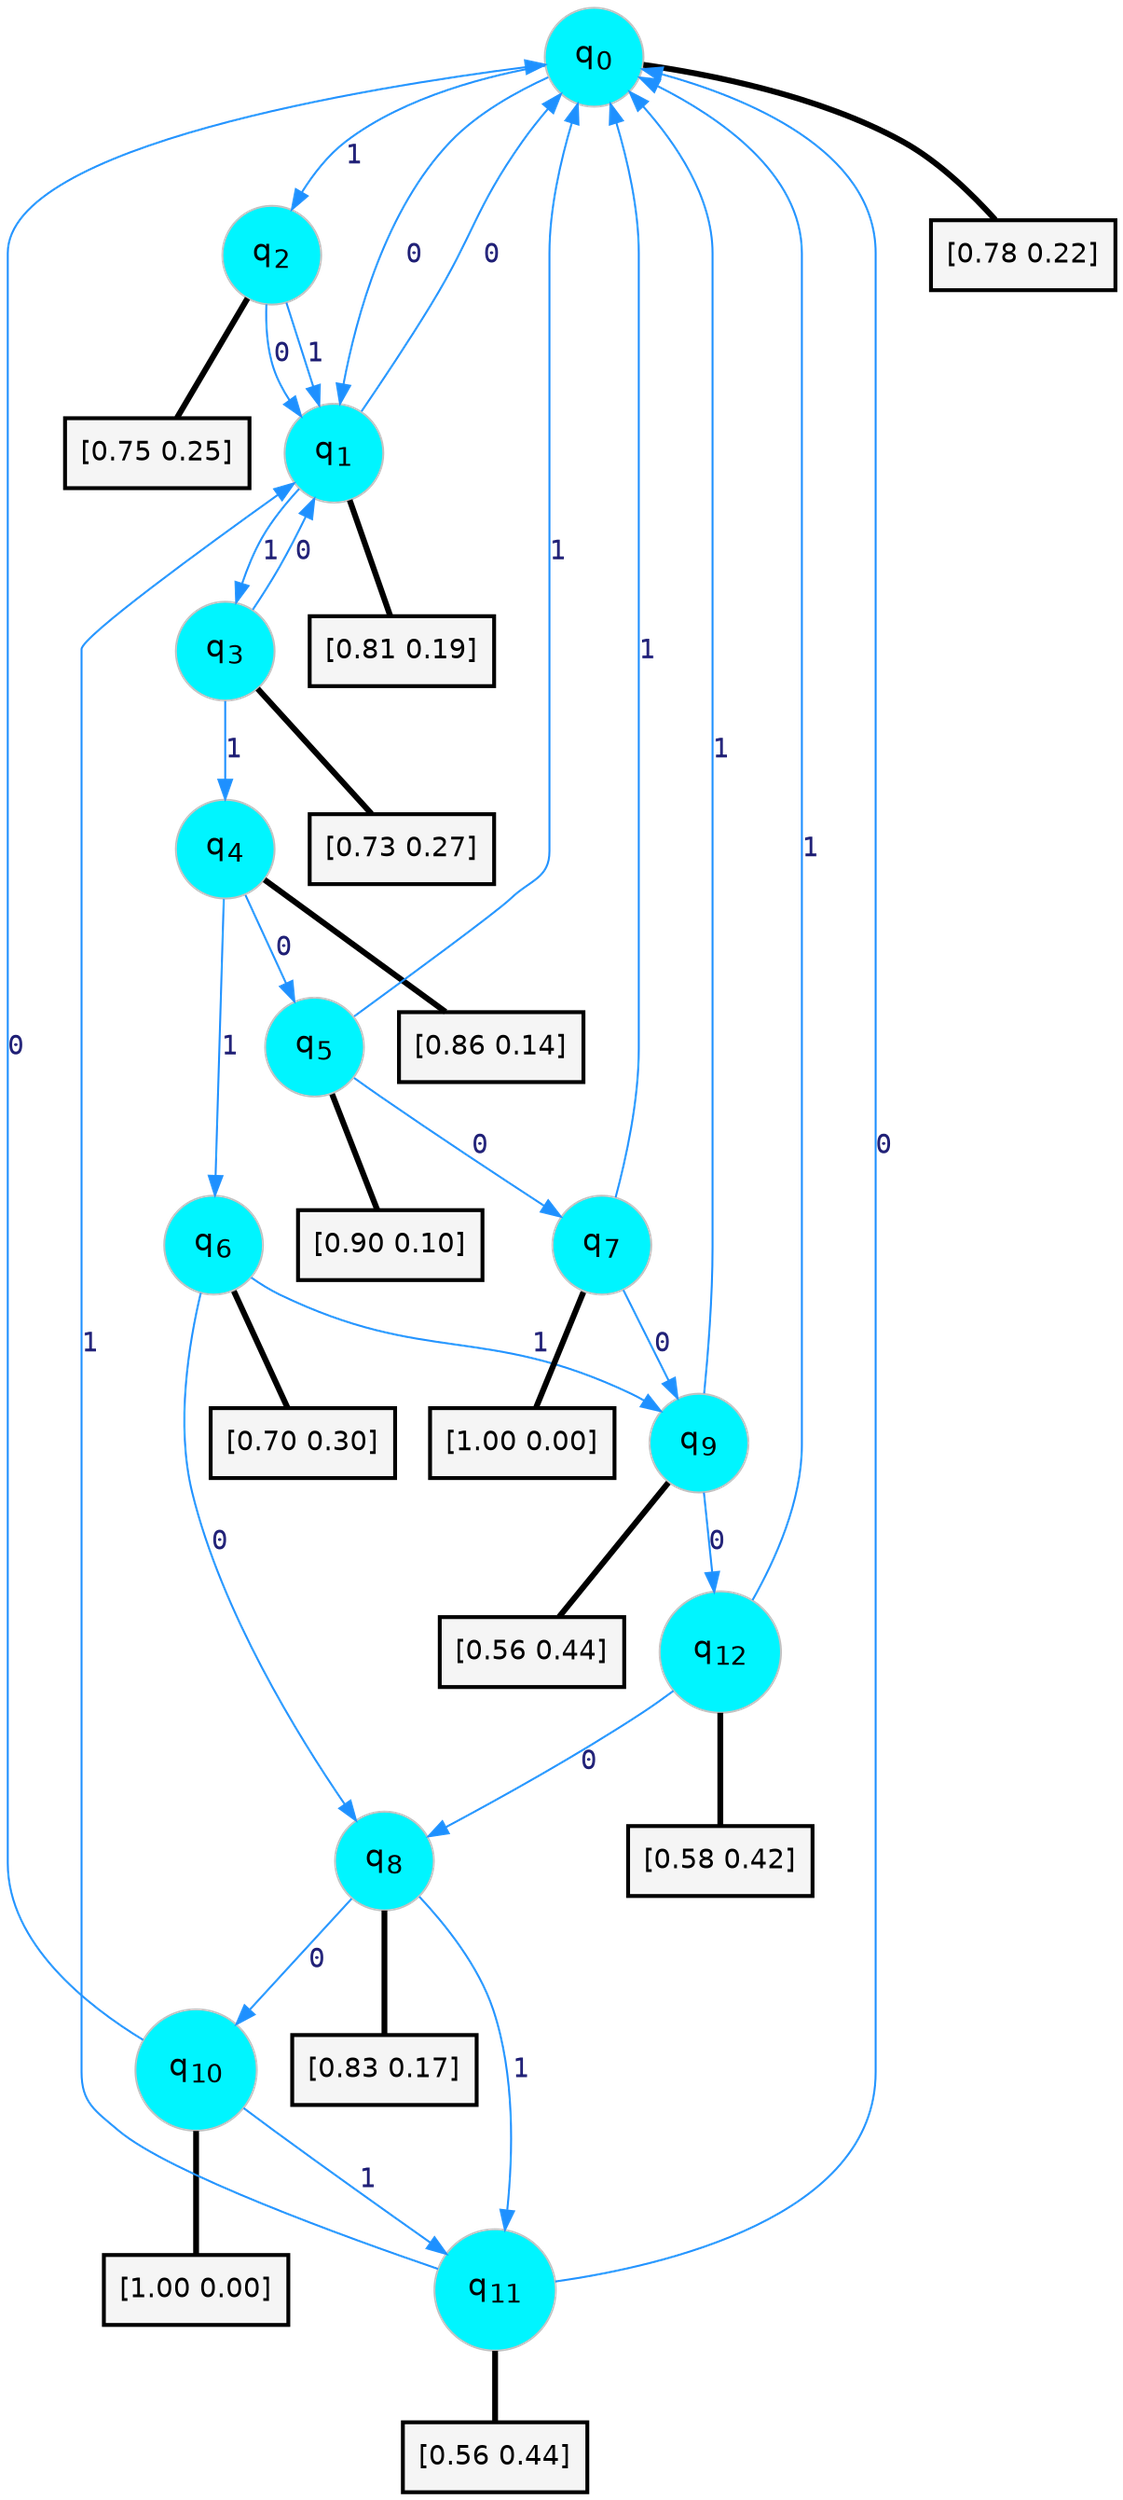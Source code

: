 digraph G {
graph [
bgcolor=transparent, dpi=300, rankdir=TD, size="40,25"];
node [
color=gray, fillcolor=turquoise1, fontcolor=black, fontname=Helvetica, fontsize=16, fontweight=bold, shape=circle, style=filled];
edge [
arrowsize=1, color=dodgerblue1, fontcolor=midnightblue, fontname=courier, fontweight=bold, penwidth=1, style=solid, weight=20];
0[label=<q<SUB>0</SUB>>];
1[label=<q<SUB>1</SUB>>];
2[label=<q<SUB>2</SUB>>];
3[label=<q<SUB>3</SUB>>];
4[label=<q<SUB>4</SUB>>];
5[label=<q<SUB>5</SUB>>];
6[label=<q<SUB>6</SUB>>];
7[label=<q<SUB>7</SUB>>];
8[label=<q<SUB>8</SUB>>];
9[label=<q<SUB>9</SUB>>];
10[label=<q<SUB>10</SUB>>];
11[label=<q<SUB>11</SUB>>];
12[label=<q<SUB>12</SUB>>];
13[label="[0.78 0.22]", shape=box,fontcolor=black, fontname=Helvetica, fontsize=14, penwidth=2, fillcolor=whitesmoke,color=black];
14[label="[0.81 0.19]", shape=box,fontcolor=black, fontname=Helvetica, fontsize=14, penwidth=2, fillcolor=whitesmoke,color=black];
15[label="[0.75 0.25]", shape=box,fontcolor=black, fontname=Helvetica, fontsize=14, penwidth=2, fillcolor=whitesmoke,color=black];
16[label="[0.73 0.27]", shape=box,fontcolor=black, fontname=Helvetica, fontsize=14, penwidth=2, fillcolor=whitesmoke,color=black];
17[label="[0.86 0.14]", shape=box,fontcolor=black, fontname=Helvetica, fontsize=14, penwidth=2, fillcolor=whitesmoke,color=black];
18[label="[0.90 0.10]", shape=box,fontcolor=black, fontname=Helvetica, fontsize=14, penwidth=2, fillcolor=whitesmoke,color=black];
19[label="[0.70 0.30]", shape=box,fontcolor=black, fontname=Helvetica, fontsize=14, penwidth=2, fillcolor=whitesmoke,color=black];
20[label="[1.00 0.00]", shape=box,fontcolor=black, fontname=Helvetica, fontsize=14, penwidth=2, fillcolor=whitesmoke,color=black];
21[label="[0.83 0.17]", shape=box,fontcolor=black, fontname=Helvetica, fontsize=14, penwidth=2, fillcolor=whitesmoke,color=black];
22[label="[0.56 0.44]", shape=box,fontcolor=black, fontname=Helvetica, fontsize=14, penwidth=2, fillcolor=whitesmoke,color=black];
23[label="[1.00 0.00]", shape=box,fontcolor=black, fontname=Helvetica, fontsize=14, penwidth=2, fillcolor=whitesmoke,color=black];
24[label="[0.56 0.44]", shape=box,fontcolor=black, fontname=Helvetica, fontsize=14, penwidth=2, fillcolor=whitesmoke,color=black];
25[label="[0.58 0.42]", shape=box,fontcolor=black, fontname=Helvetica, fontsize=14, penwidth=2, fillcolor=whitesmoke,color=black];
0->1 [label=0];
0->2 [label=1];
0->13 [arrowhead=none, penwidth=3,color=black];
1->0 [label=0];
1->3 [label=1];
1->14 [arrowhead=none, penwidth=3,color=black];
2->1 [label=0];
2->1 [label=1];
2->15 [arrowhead=none, penwidth=3,color=black];
3->1 [label=0];
3->4 [label=1];
3->16 [arrowhead=none, penwidth=3,color=black];
4->5 [label=0];
4->6 [label=1];
4->17 [arrowhead=none, penwidth=3,color=black];
5->7 [label=0];
5->0 [label=1];
5->18 [arrowhead=none, penwidth=3,color=black];
6->8 [label=0];
6->9 [label=1];
6->19 [arrowhead=none, penwidth=3,color=black];
7->9 [label=0];
7->0 [label=1];
7->20 [arrowhead=none, penwidth=3,color=black];
8->10 [label=0];
8->11 [label=1];
8->21 [arrowhead=none, penwidth=3,color=black];
9->12 [label=0];
9->0 [label=1];
9->22 [arrowhead=none, penwidth=3,color=black];
10->0 [label=0];
10->11 [label=1];
10->23 [arrowhead=none, penwidth=3,color=black];
11->0 [label=0];
11->1 [label=1];
11->24 [arrowhead=none, penwidth=3,color=black];
12->8 [label=0];
12->0 [label=1];
12->25 [arrowhead=none, penwidth=3,color=black];
}
